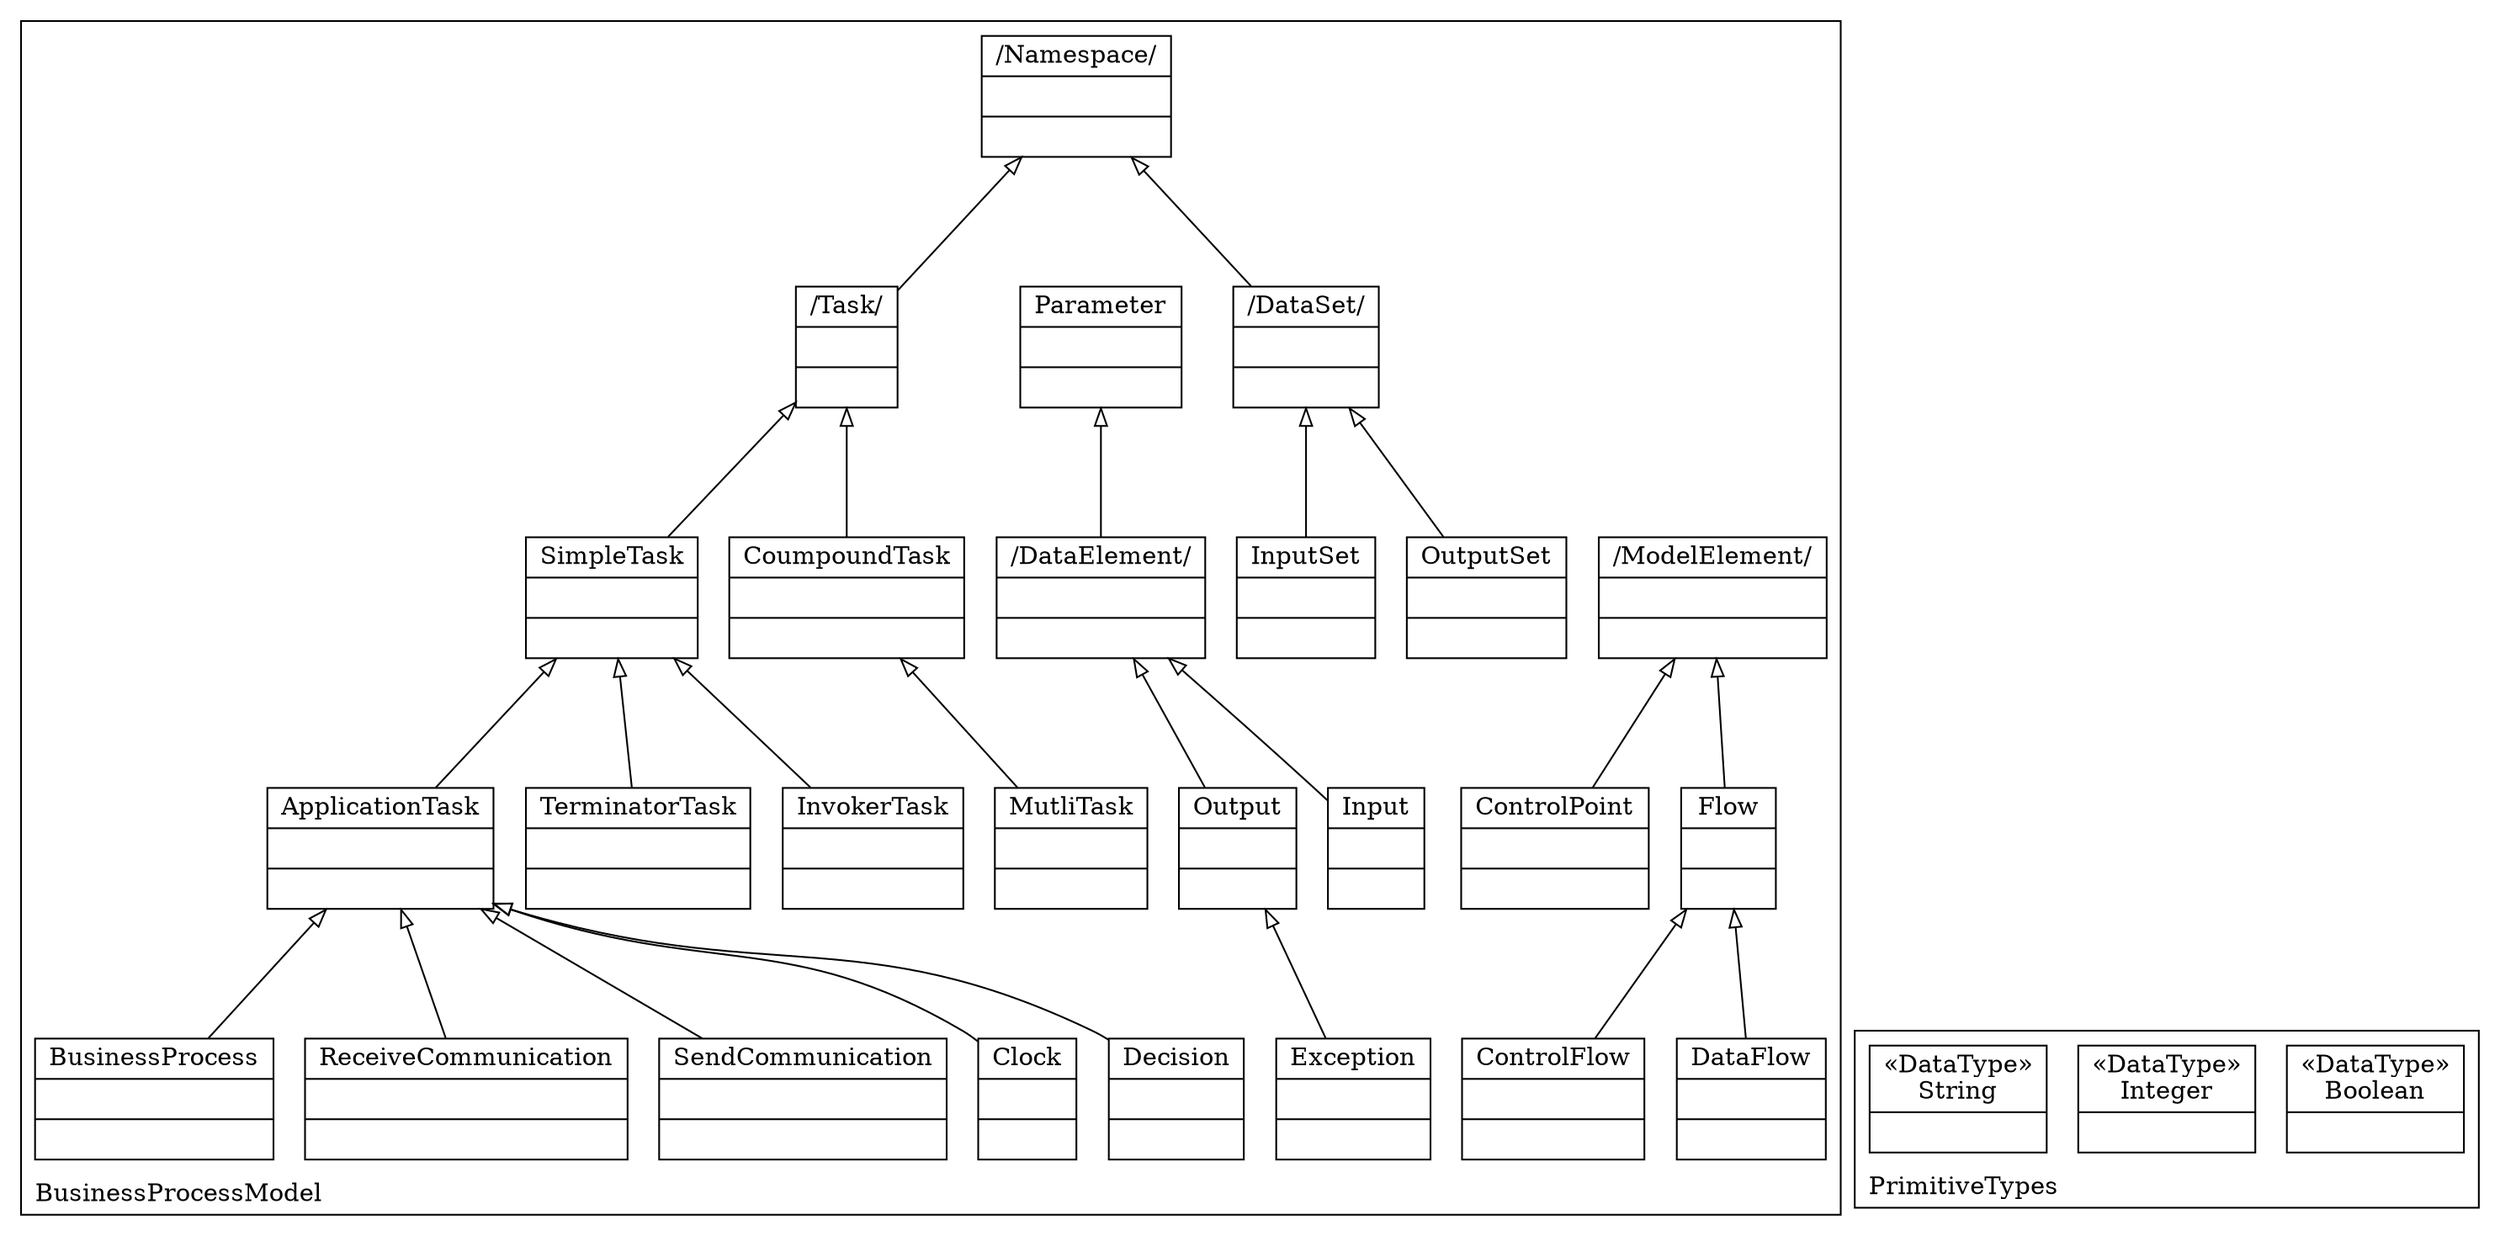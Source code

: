 digraph "KM3 Model in DOT" {
graph[rankdir=BT,labeljust=l,labelloc=t,nodeSep=0.75,compound=true];
 subgraph "cluster_BusinessProcessModel"{
labelloc=t
color=black
label=BusinessProcessModel
 node[shape=record];
Namespace[label="{/Namespace/| | }"]
;
 node[shape=record];
Task[label="{/Task/| | }"]
 Task->Namespace[arrowhead=onormal,group=Namespace,minlen=2,constraint=true,]
;
 node[shape=record];
DataSet[label="{/DataSet/| | }"]
 DataSet->Namespace[arrowhead=onormal,group=Namespace,minlen=2,constraint=true,]
;
 node[shape=record];
Parameter[label="{Parameter| | }"]
;
 node[shape=record];
DataElement[label="{/DataElement/| | }"]
 DataElement->Parameter[arrowhead=onormal,group=Parameter,minlen=2,constraint=true,]
;
 node[shape=record];
ModelElement[label="{/ModelElement/| | }"]
;
 node[shape=record];
Flow[label="{Flow| | }"]
 Flow->ModelElement[arrowhead=onormal,group=ModelElement,minlen=2,constraint=true,]
;
 node[shape=record];
DataFlow[label="{DataFlow| | }"]
 DataFlow->Flow[arrowhead=onormal,group=Flow,minlen=2,constraint=true,]
;
 node[shape=record];
ControlFlow[label="{ControlFlow| | }"]
 ControlFlow->Flow[arrowhead=onormal,group=Flow,minlen=2,constraint=true,]
;
 node[shape=record];
ControlPoint[label="{ControlPoint| | }"]
 ControlPoint->ModelElement[arrowhead=onormal,group=ModelElement,minlen=2,constraint=true,]
;
 node[shape=record];
Input[label="{Input| | }"]
 Input->DataElement[arrowhead=onormal,group=DataElement,minlen=2,constraint=true,]
;
 node[shape=record];
Output[label="{Output| | }"]
 Output->DataElement[arrowhead=onormal,group=DataElement,minlen=2,constraint=true,]
;
 node[shape=record];
OutputSet[label="{OutputSet| | }"]
 OutputSet->DataSet[arrowhead=onormal,group=DataSet,minlen=2,constraint=true,]
;
 node[shape=record];
InputSet[label="{InputSet| | }"]
 InputSet->DataSet[arrowhead=onormal,group=DataSet,minlen=2,constraint=true,]
;
 node[shape=record];
Exception[label="{Exception| | }"]
 Exception->Output[arrowhead=onormal,group=Output,minlen=2,constraint=true,]
;
 node[shape=record];
SimpleTask[label="{SimpleTask| | }"]
 SimpleTask->Task[arrowhead=onormal,group=Task,minlen=2,constraint=true,]
;
 node[shape=record];
CoumpoundTask[label="{CoumpoundTask| | }"]
 CoumpoundTask->Task[arrowhead=onormal,group=Task,minlen=2,constraint=true,]
;
 node[shape=record];
MutliTask[label="{MutliTask| | }"]
 MutliTask->CoumpoundTask[arrowhead=onormal,group=CoumpoundTask,minlen=2,constraint=true,]
;
 node[shape=record];
InvokerTask[label="{InvokerTask| | }"]
 InvokerTask->SimpleTask[arrowhead=onormal,group=SimpleTask,minlen=2,constraint=true,]
;
 node[shape=record];
TerminatorTask[label="{TerminatorTask| | }"]
 TerminatorTask->SimpleTask[arrowhead=onormal,group=SimpleTask,minlen=2,constraint=true,]
;
 node[shape=record];
ApplicationTask[label="{ApplicationTask| | }"]
 ApplicationTask->SimpleTask[arrowhead=onormal,group=SimpleTask,minlen=2,constraint=true,]
;
 node[shape=record];
Decision[label="{Decision| | }"]
 Decision->ApplicationTask[arrowhead=onormal,group=ApplicationTask,minlen=2,constraint=true,]
;
 node[shape=record];
Clock[label="{Clock| | }"]
 Clock->ApplicationTask[arrowhead=onormal,group=ApplicationTask,minlen=2,constraint=true,]
;
 node[shape=record];
SendCommunication[label="{SendCommunication| | }"]
 SendCommunication->ApplicationTask[arrowhead=onormal,group=ApplicationTask,minlen=2,constraint=true,]
;
 node[shape=record];
ReceiveCommunication[label="{ReceiveCommunication| | }"]
 ReceiveCommunication->ApplicationTask[arrowhead=onormal,group=ApplicationTask,minlen=2,constraint=true,]
;
 node[shape=record];
BusinessProcess[label="{BusinessProcess| | }"]
 BusinessProcess->ApplicationTask[arrowhead=onormal,group=ApplicationTask,minlen=2,constraint=true,]
;

} subgraph "cluster_PrimitiveTypes"{
labelloc=t
color=black
label=PrimitiveTypes
 node[shape=record];
Boolean[label="{&#171;DataType&#187;\nBoolean|}"]
;
 node[shape=record];
Integer[label="{&#171;DataType&#187;\nInteger|}"]
;
 node[shape=record];
String[label="{&#171;DataType&#187;\nString|}"]
;

}
}